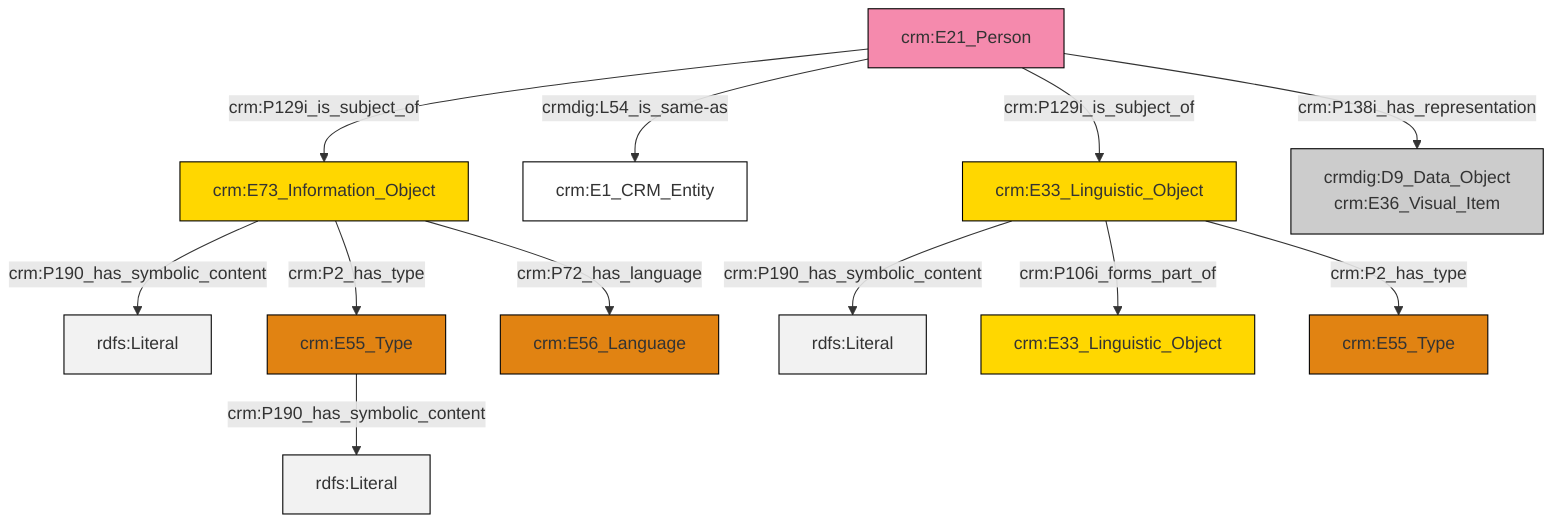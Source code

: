 graph TD
classDef Literal fill:#f2f2f2,stroke:#000000;
classDef CRM_Entity fill:#FFFFFF,stroke:#000000;
classDef Temporal_Entity fill:#00C9E6, stroke:#000000;
classDef Type fill:#E18312, stroke:#000000;
classDef Time-Span fill:#2C9C91, stroke:#000000;
classDef Appellation fill:#FFEB7F, stroke:#000000;
classDef Place fill:#008836, stroke:#000000;
classDef Persistent_Item fill:#B266B2, stroke:#000000;
classDef Conceptual_Object fill:#FFD700, stroke:#000000;
classDef Physical_Thing fill:#D2B48C, stroke:#000000;
classDef Actor fill:#f58aad, stroke:#000000;
classDef PC_Classes fill:#4ce600, stroke:#000000;
classDef Multi fill:#cccccc,stroke:#000000;

6["crm:E73_Information_Object"]:::Conceptual_Object -->|crm:P190_has_symbolic_content| 7[rdfs:Literal]:::Literal
6["crm:E73_Information_Object"]:::Conceptual_Object -->|crm:P2_has_type| 8["crm:E55_Type"]:::Type
6["crm:E73_Information_Object"]:::Conceptual_Object -->|crm:P72_has_language| 11["crm:E56_Language"]:::Type
16["crm:E33_Linguistic_Object"]:::Conceptual_Object -->|crm:P190_has_symbolic_content| 17[rdfs:Literal]:::Literal
12["crm:E21_Person"]:::Actor -->|crm:P129i_is_subject_of| 6["crm:E73_Information_Object"]:::Conceptual_Object
12["crm:E21_Person"]:::Actor -->|crmdig:L54_is_same-as| 9["crm:E1_CRM_Entity"]:::CRM_Entity
12["crm:E21_Person"]:::Actor -->|crm:P129i_is_subject_of| 16["crm:E33_Linguistic_Object"]:::Conceptual_Object
16["crm:E33_Linguistic_Object"]:::Conceptual_Object -->|crm:P106i_forms_part_of| 0["crm:E33_Linguistic_Object"]:::Conceptual_Object
12["crm:E21_Person"]:::Actor -->|crm:P138i_has_representation| 4["crmdig:D9_Data_Object<br>crm:E36_Visual_Item"]:::Multi
8["crm:E55_Type"]:::Type -->|crm:P190_has_symbolic_content| 20[rdfs:Literal]:::Literal
16["crm:E33_Linguistic_Object"]:::Conceptual_Object -->|crm:P2_has_type| 2["crm:E55_Type"]:::Type